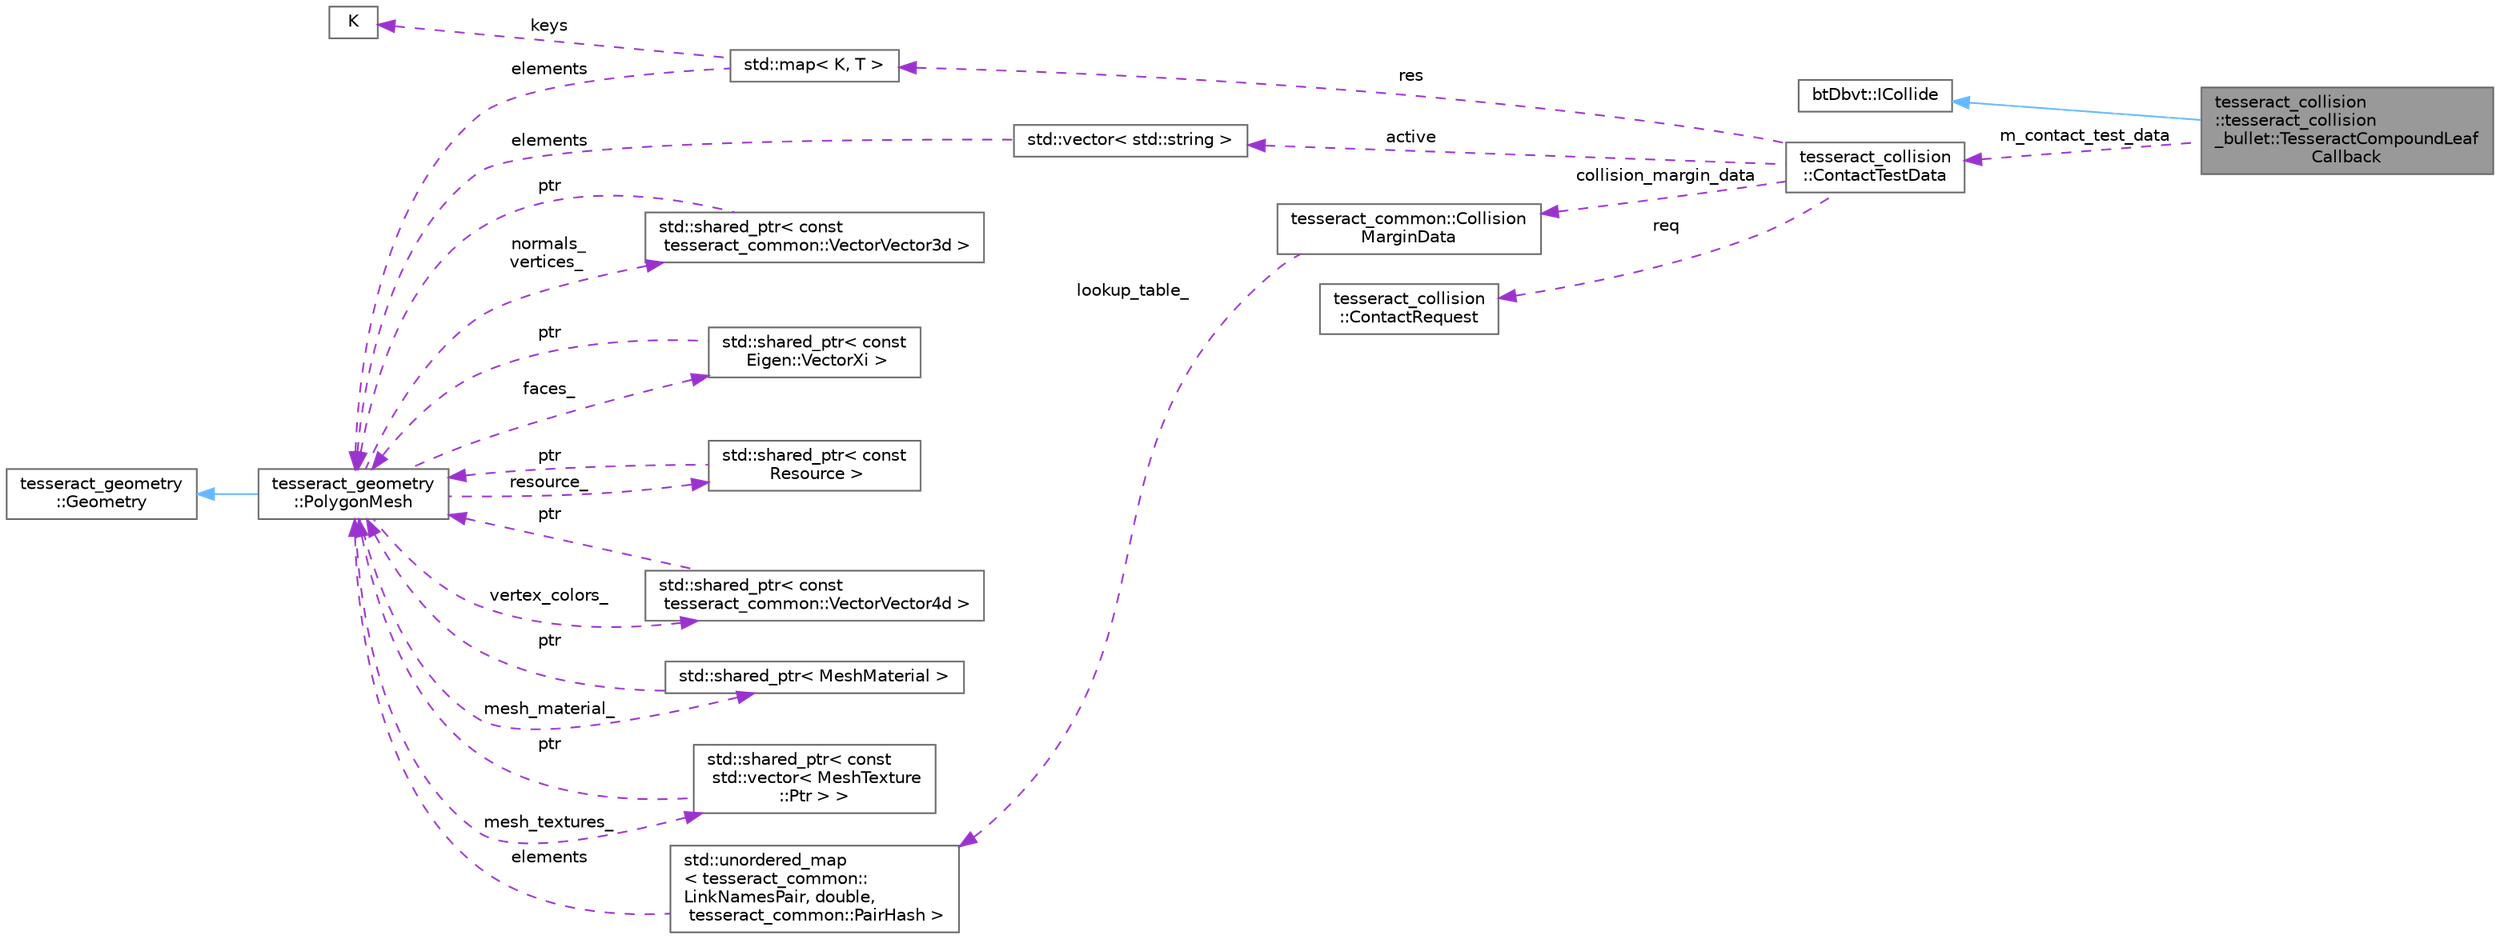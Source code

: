 digraph "tesseract_collision::tesseract_collision_bullet::TesseractCompoundLeafCallback"
{
 // LATEX_PDF_SIZE
  bgcolor="transparent";
  edge [fontname=Helvetica,fontsize=10,labelfontname=Helvetica,labelfontsize=10];
  node [fontname=Helvetica,fontsize=10,shape=box,height=0.2,width=0.4];
  rankdir="LR";
  Node1 [label="tesseract_collision\l::tesseract_collision\l_bullet::TesseractCompoundLeaf\lCallback",height=0.2,width=0.4,color="gray40", fillcolor="grey60", style="filled", fontcolor="black",tooltip=" "];
  Node2 -> Node1 [dir="back",color="steelblue1",style="solid"];
  Node2 [label="btDbvt::ICollide",height=0.2,width=0.4,color="gray40", fillcolor="white", style="filled",tooltip=" "];
  Node3 -> Node1 [dir="back",color="darkorchid3",style="dashed",label=" m_contact_test_data" ];
  Node3 [label="tesseract_collision\l::ContactTestData",height=0.2,width=0.4,color="gray40", fillcolor="white", style="filled",URL="$d6/dbe/structtesseract__collision_1_1ContactTestData.html",tooltip="This data is intended only to be used internal to the collision checkers as a container and should no..."];
  Node4 -> Node3 [dir="back",color="darkorchid3",style="dashed",label=" active" ];
  Node4 [label="std::vector\< std::string \>",height=0.2,width=0.4,color="gray40", fillcolor="white", style="filled",tooltip=" "];
  Node5 -> Node4 [dir="back",color="darkorchid3",style="dashed",label=" elements" ];
  Node5 [label="tesseract_geometry\l::PolygonMesh",height=0.2,width=0.4,color="gray40", fillcolor="white", style="filled",URL="$d8/dc9/classtesseract__geometry_1_1PolygonMesh.html",tooltip=" "];
  Node6 -> Node5 [dir="back",color="steelblue1",style="solid"];
  Node6 [label="tesseract_geometry\l::Geometry",height=0.2,width=0.4,color="gray40", fillcolor="white", style="filled",URL="$df/d1a/classtesseract__geometry_1_1Geometry.html",tooltip=" "];
  Node7 -> Node5 [dir="back",color="darkorchid3",style="dashed",label=" normals_\nvertices_" ];
  Node7 [label="std::shared_ptr\< const\l tesseract_common::VectorVector3d \>",height=0.2,width=0.4,color="gray40", fillcolor="white", style="filled",tooltip=" "];
  Node5 -> Node7 [dir="back",color="darkorchid3",style="dashed",label=" ptr" ];
  Node8 -> Node5 [dir="back",color="darkorchid3",style="dashed",label=" faces_" ];
  Node8 [label="std::shared_ptr\< const\l Eigen::VectorXi \>",height=0.2,width=0.4,color="gray40", fillcolor="white", style="filled",tooltip=" "];
  Node5 -> Node8 [dir="back",color="darkorchid3",style="dashed",label=" ptr" ];
  Node9 -> Node5 [dir="back",color="darkorchid3",style="dashed",label=" resource_" ];
  Node9 [label="std::shared_ptr\< const\l Resource \>",height=0.2,width=0.4,color="gray40", fillcolor="white", style="filled",tooltip=" "];
  Node5 -> Node9 [dir="back",color="darkorchid3",style="dashed",label=" ptr" ];
  Node10 -> Node5 [dir="back",color="darkorchid3",style="dashed",label=" vertex_colors_" ];
  Node10 [label="std::shared_ptr\< const\l tesseract_common::VectorVector4d \>",height=0.2,width=0.4,color="gray40", fillcolor="white", style="filled",tooltip=" "];
  Node5 -> Node10 [dir="back",color="darkorchid3",style="dashed",label=" ptr" ];
  Node11 -> Node5 [dir="back",color="darkorchid3",style="dashed",label=" mesh_material_" ];
  Node11 [label="std::shared_ptr\< MeshMaterial \>",height=0.2,width=0.4,color="gray40", fillcolor="white", style="filled",tooltip=" "];
  Node5 -> Node11 [dir="back",color="darkorchid3",style="dashed",label=" ptr" ];
  Node12 -> Node5 [dir="back",color="darkorchid3",style="dashed",label=" mesh_textures_" ];
  Node12 [label="std::shared_ptr\< const\l std::vector\< MeshTexture\l::Ptr \> \>",height=0.2,width=0.4,color="gray40", fillcolor="white", style="filled",tooltip=" "];
  Node5 -> Node12 [dir="back",color="darkorchid3",style="dashed",label=" ptr" ];
  Node13 -> Node3 [dir="back",color="darkorchid3",style="dashed",label=" collision_margin_data" ];
  Node13 [label="tesseract_common::Collision\lMarginData",height=0.2,width=0.4,color="gray40", fillcolor="white", style="filled",URL="$d6/dc7/classtesseract__common_1_1CollisionMarginData.html",tooltip="Stores information about how the margins allowed between collision objects."];
  Node14 -> Node13 [dir="back",color="darkorchid3",style="dashed",label=" lookup_table_" ];
  Node14 [label="std::unordered_map\l\< tesseract_common::\lLinkNamesPair, double,\l tesseract_common::PairHash \>",height=0.2,width=0.4,color="gray40", fillcolor="white", style="filled",tooltip=" "];
  Node5 -> Node14 [dir="back",color="darkorchid3",style="dashed",label=" elements" ];
  Node15 -> Node3 [dir="back",color="darkorchid3",style="dashed",label=" req" ];
  Node15 [label="tesseract_collision\l::ContactRequest",height=0.2,width=0.4,color="gray40", fillcolor="white", style="filled",URL="$da/df6/structtesseract__collision_1_1ContactRequest.html",tooltip="The ContactRequest struct."];
  Node16 -> Node3 [dir="back",color="darkorchid3",style="dashed",label=" res" ];
  Node16 [label="std::map\< K, T \>",height=0.2,width=0.4,color="gray40", fillcolor="white", style="filled",tooltip=" "];
  Node17 -> Node16 [dir="back",color="darkorchid3",style="dashed",label=" keys" ];
  Node17 [label="K",height=0.2,width=0.4,color="gray40", fillcolor="white", style="filled",tooltip=" "];
  Node5 -> Node16 [dir="back",color="darkorchid3",style="dashed",label=" elements" ];
}
